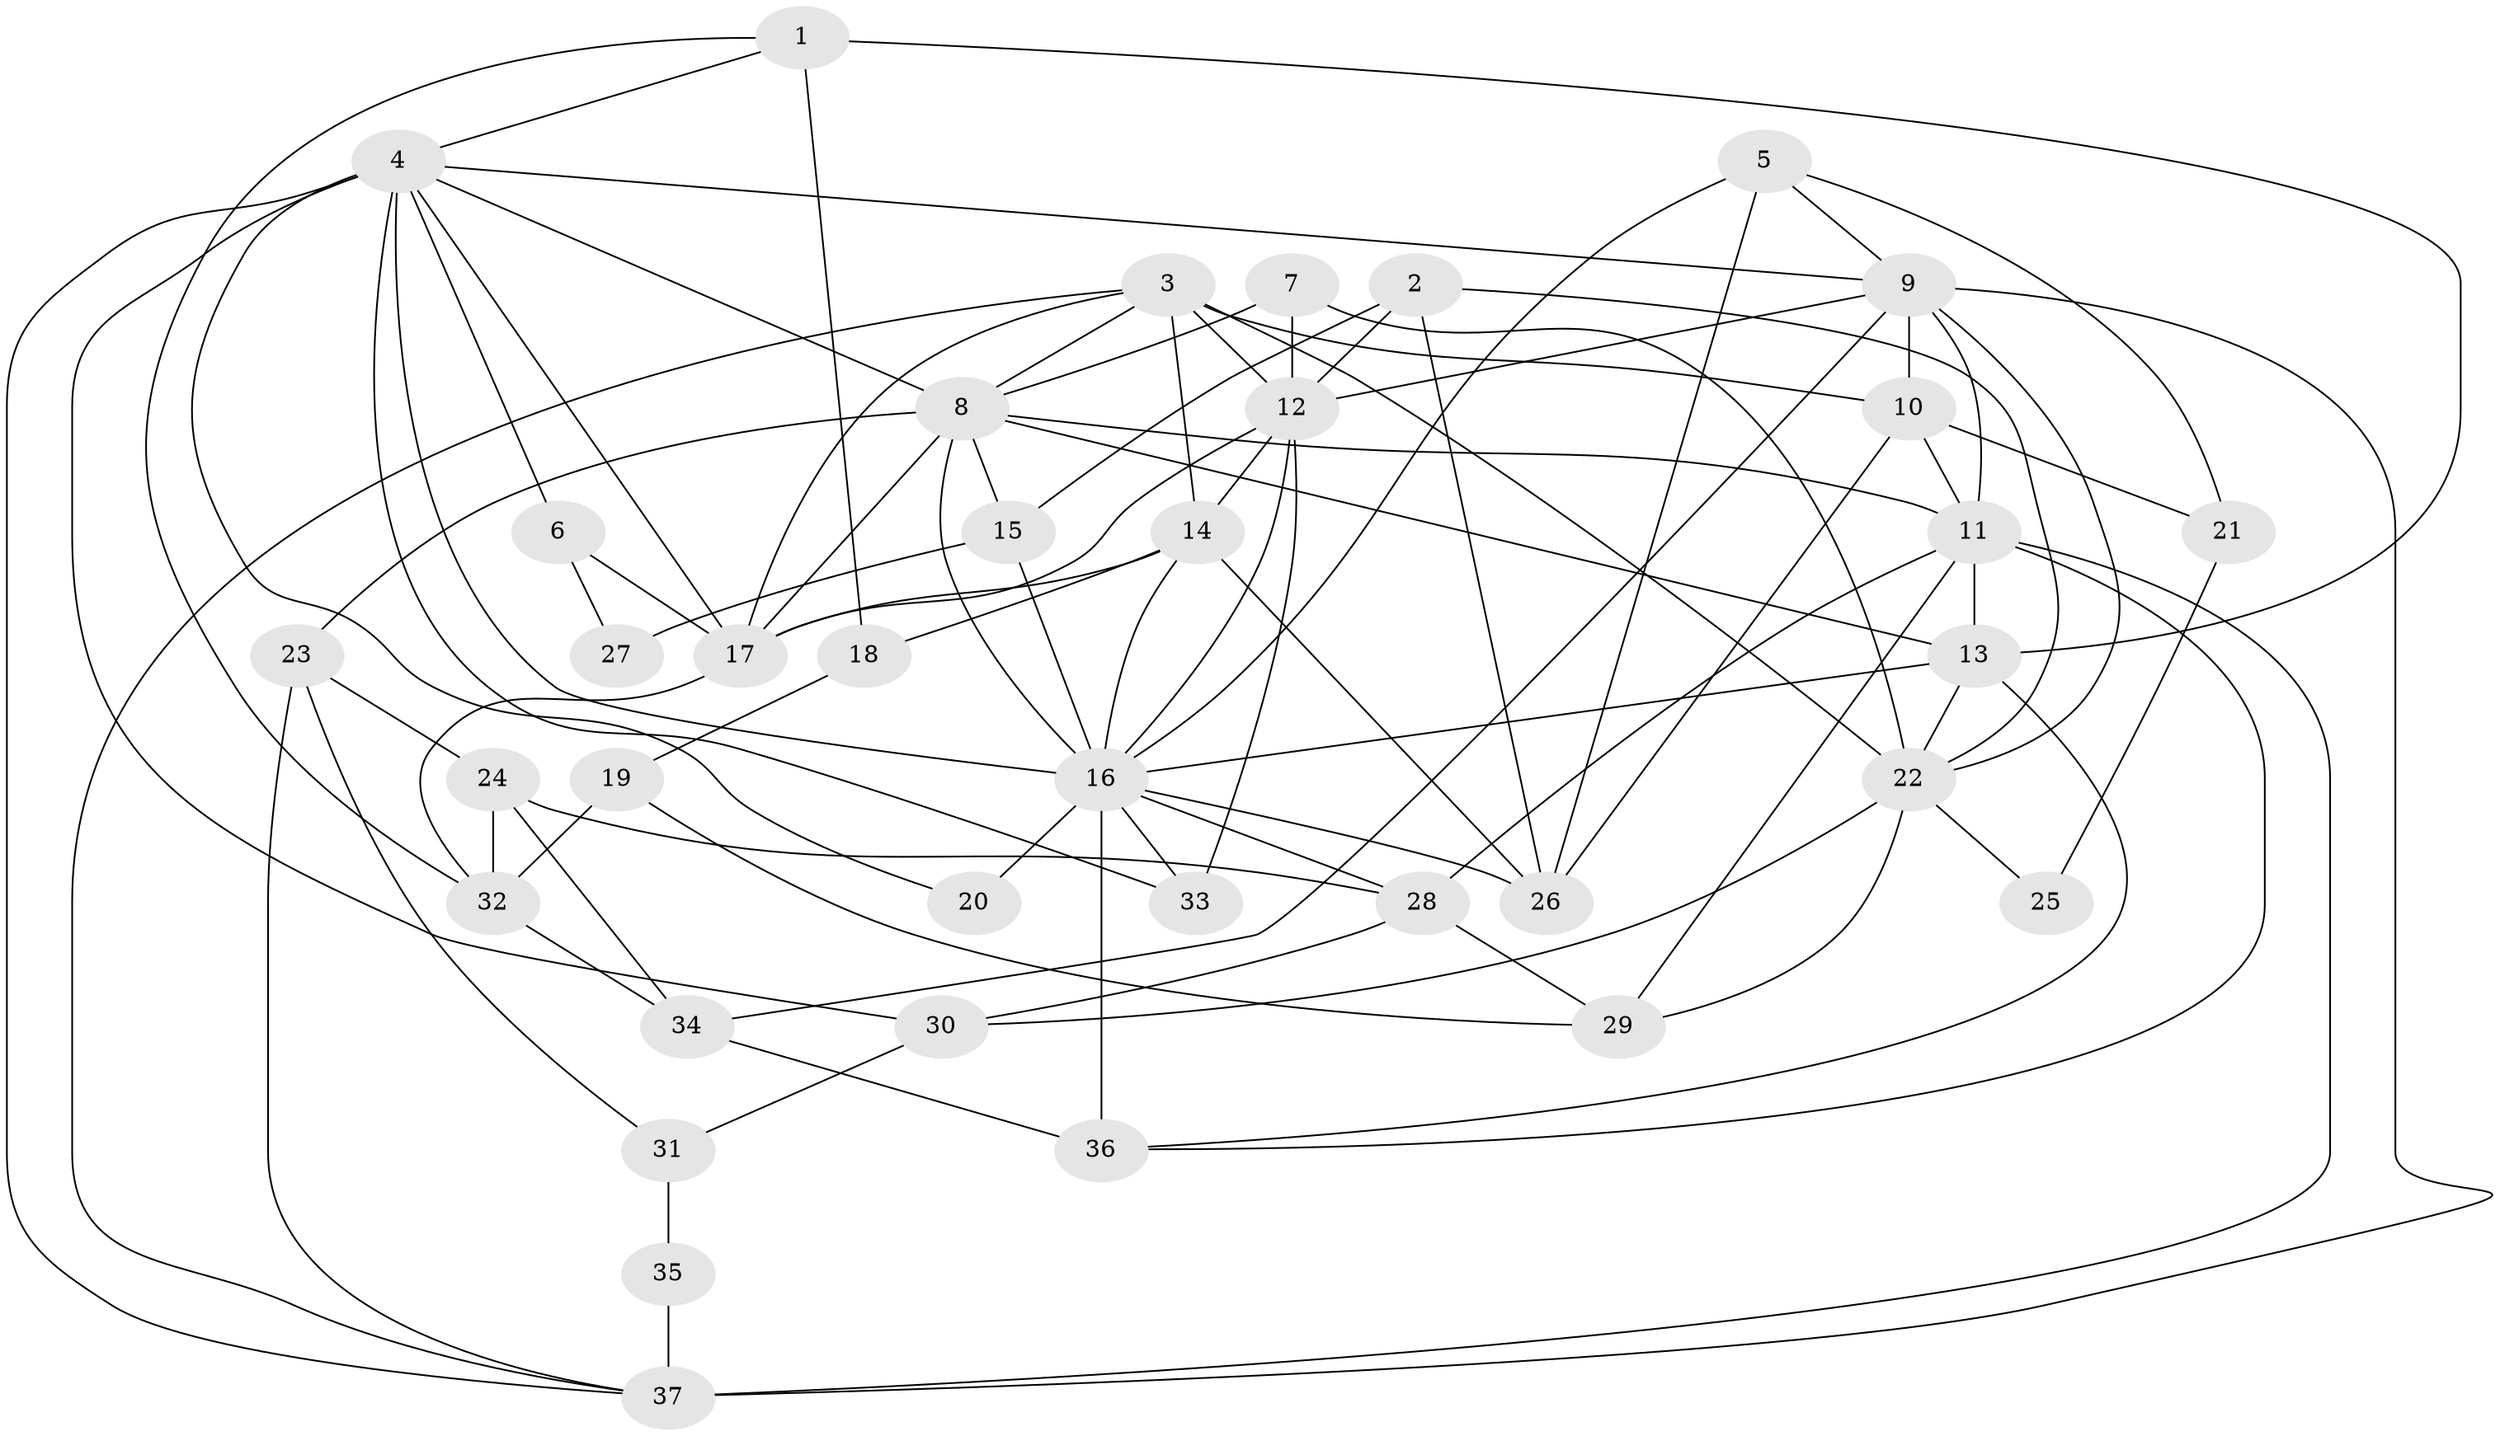 // original degree distribution, {5: 0.14864864864864866, 4: 0.35135135135135137, 7: 0.02702702702702703, 3: 0.28378378378378377, 6: 0.10810810810810811, 2: 0.08108108108108109}
// Generated by graph-tools (version 1.1) at 2025/36/03/09/25 02:36:14]
// undirected, 37 vertices, 92 edges
graph export_dot {
graph [start="1"]
  node [color=gray90,style=filled];
  1;
  2;
  3;
  4;
  5;
  6;
  7;
  8;
  9;
  10;
  11;
  12;
  13;
  14;
  15;
  16;
  17;
  18;
  19;
  20;
  21;
  22;
  23;
  24;
  25;
  26;
  27;
  28;
  29;
  30;
  31;
  32;
  33;
  34;
  35;
  36;
  37;
  1 -- 4 [weight=1.0];
  1 -- 13 [weight=2.0];
  1 -- 18 [weight=1.0];
  1 -- 32 [weight=1.0];
  2 -- 12 [weight=1.0];
  2 -- 15 [weight=1.0];
  2 -- 22 [weight=1.0];
  2 -- 26 [weight=1.0];
  3 -- 8 [weight=1.0];
  3 -- 10 [weight=2.0];
  3 -- 12 [weight=2.0];
  3 -- 14 [weight=1.0];
  3 -- 17 [weight=1.0];
  3 -- 22 [weight=1.0];
  3 -- 37 [weight=1.0];
  4 -- 6 [weight=1.0];
  4 -- 8 [weight=1.0];
  4 -- 9 [weight=1.0];
  4 -- 16 [weight=2.0];
  4 -- 17 [weight=1.0];
  4 -- 20 [weight=1.0];
  4 -- 30 [weight=1.0];
  4 -- 33 [weight=1.0];
  4 -- 37 [weight=1.0];
  5 -- 9 [weight=1.0];
  5 -- 16 [weight=1.0];
  5 -- 21 [weight=1.0];
  5 -- 26 [weight=1.0];
  6 -- 17 [weight=1.0];
  6 -- 27 [weight=1.0];
  7 -- 8 [weight=1.0];
  7 -- 12 [weight=1.0];
  7 -- 22 [weight=3.0];
  8 -- 11 [weight=1.0];
  8 -- 13 [weight=1.0];
  8 -- 15 [weight=1.0];
  8 -- 16 [weight=1.0];
  8 -- 17 [weight=2.0];
  8 -- 23 [weight=2.0];
  9 -- 10 [weight=1.0];
  9 -- 11 [weight=1.0];
  9 -- 12 [weight=1.0];
  9 -- 22 [weight=1.0];
  9 -- 34 [weight=1.0];
  9 -- 37 [weight=2.0];
  10 -- 11 [weight=2.0];
  10 -- 21 [weight=2.0];
  10 -- 26 [weight=1.0];
  11 -- 13 [weight=1.0];
  11 -- 28 [weight=1.0];
  11 -- 29 [weight=1.0];
  11 -- 36 [weight=1.0];
  11 -- 37 [weight=1.0];
  12 -- 14 [weight=1.0];
  12 -- 16 [weight=2.0];
  12 -- 17 [weight=2.0];
  12 -- 33 [weight=1.0];
  13 -- 16 [weight=1.0];
  13 -- 22 [weight=1.0];
  13 -- 36 [weight=1.0];
  14 -- 16 [weight=1.0];
  14 -- 17 [weight=1.0];
  14 -- 18 [weight=1.0];
  14 -- 26 [weight=1.0];
  15 -- 16 [weight=2.0];
  15 -- 27 [weight=1.0];
  16 -- 20 [weight=1.0];
  16 -- 26 [weight=1.0];
  16 -- 28 [weight=1.0];
  16 -- 33 [weight=2.0];
  16 -- 36 [weight=3.0];
  17 -- 32 [weight=1.0];
  18 -- 19 [weight=1.0];
  19 -- 29 [weight=1.0];
  19 -- 32 [weight=1.0];
  21 -- 25 [weight=1.0];
  22 -- 25 [weight=1.0];
  22 -- 29 [weight=1.0];
  22 -- 30 [weight=1.0];
  23 -- 24 [weight=1.0];
  23 -- 31 [weight=1.0];
  23 -- 37 [weight=1.0];
  24 -- 28 [weight=1.0];
  24 -- 32 [weight=1.0];
  24 -- 34 [weight=1.0];
  28 -- 29 [weight=1.0];
  28 -- 30 [weight=1.0];
  30 -- 31 [weight=1.0];
  31 -- 35 [weight=1.0];
  32 -- 34 [weight=1.0];
  34 -- 36 [weight=1.0];
  35 -- 37 [weight=1.0];
}
